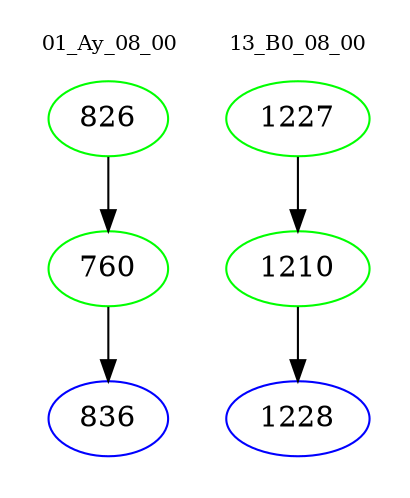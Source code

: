 digraph{
subgraph cluster_0 {
color = white
label = "01_Ay_08_00";
fontsize=10;
T0_826 [label="826", color="green"]
T0_826 -> T0_760 [color="black"]
T0_760 [label="760", color="green"]
T0_760 -> T0_836 [color="black"]
T0_836 [label="836", color="blue"]
}
subgraph cluster_1 {
color = white
label = "13_B0_08_00";
fontsize=10;
T1_1227 [label="1227", color="green"]
T1_1227 -> T1_1210 [color="black"]
T1_1210 [label="1210", color="green"]
T1_1210 -> T1_1228 [color="black"]
T1_1228 [label="1228", color="blue"]
}
}
